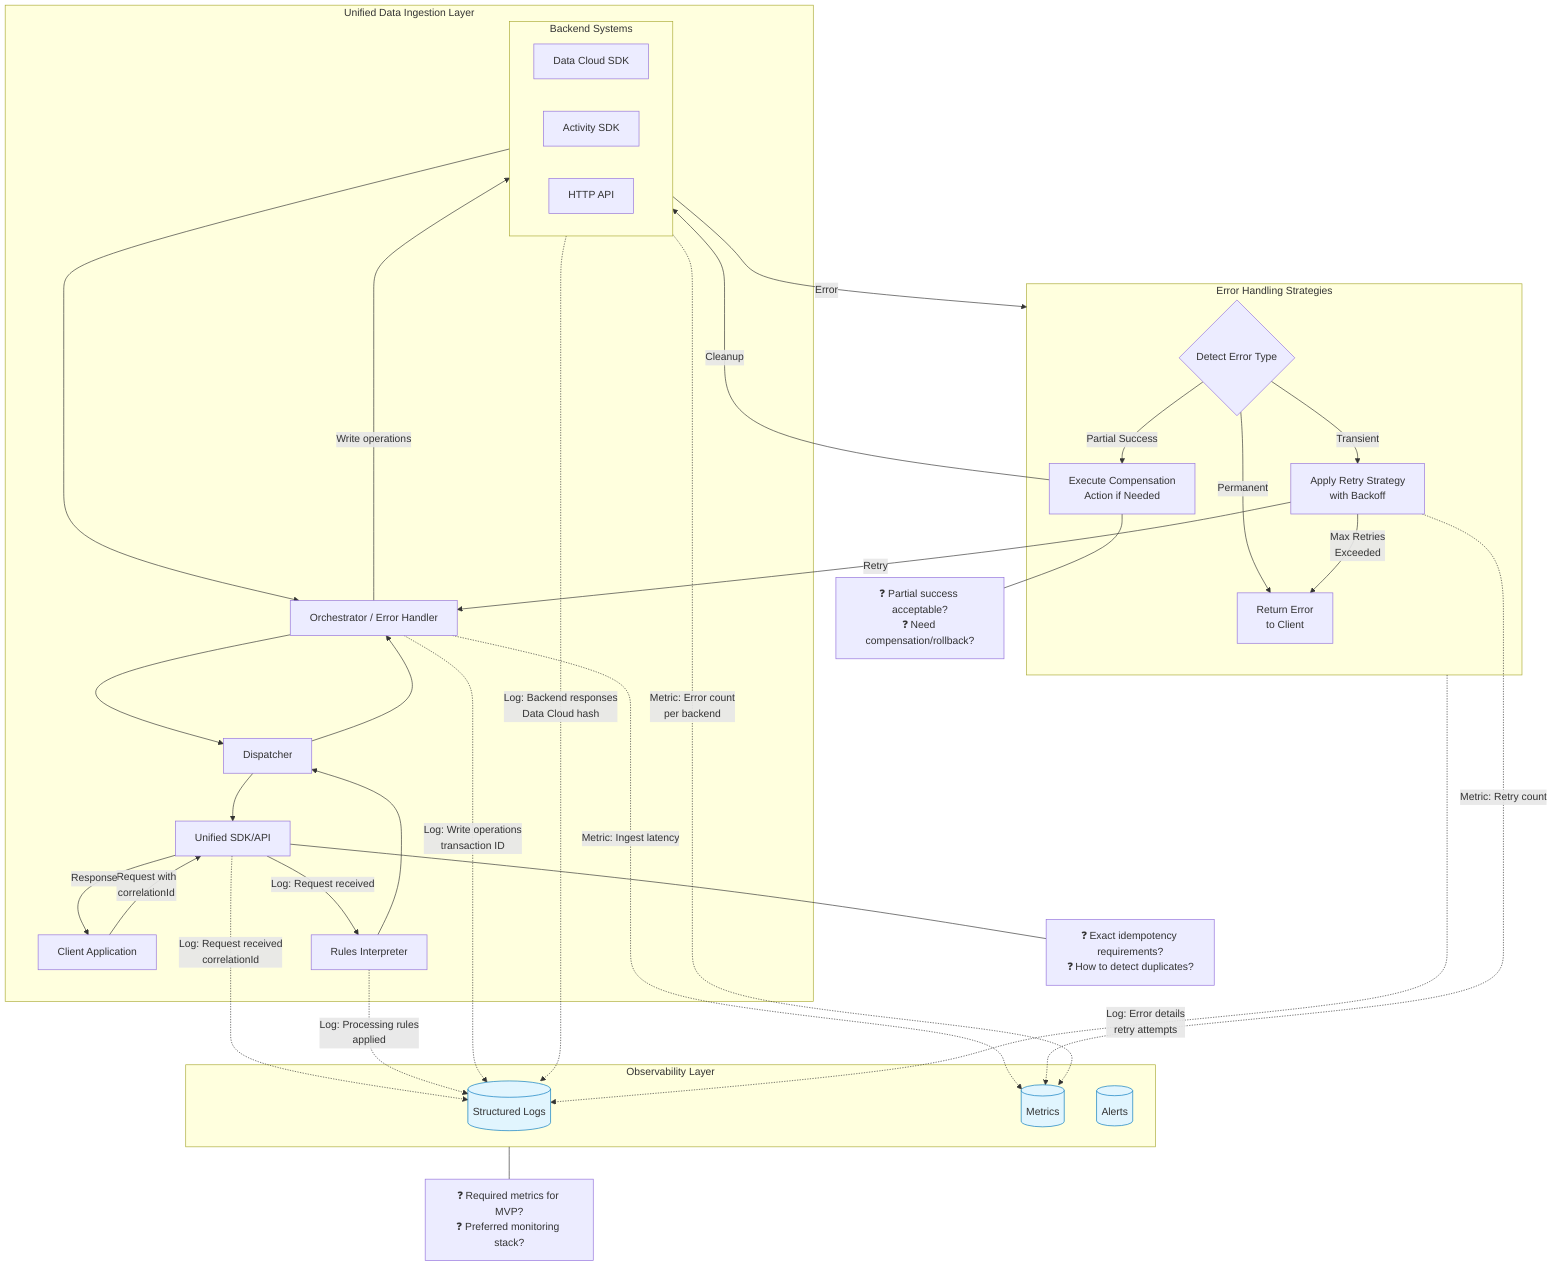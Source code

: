 flowchart TD
    classDef component fill:#f9f9f9,stroke:#333,stroke-width:1px
    classDef error fill:#ffebee,stroke:#c62828,stroke-width:1px
    classDef success fill:#e8f5e9,stroke:#2e7d32,stroke-width:1px
    classDef observability fill:#e1f5fe,stroke:#0277bd,stroke-width:1px
    
    %% Main Flow
    Client[Client Application] -->|Request with<br>correlationId| UnifiedSDK
    
    subgraph UnifiedLayer["Unified Data Ingestion Layer"]
        UnifiedSDK["Unified SDK/API"]
        RulesInterpreter[Rules Interpreter]
        Dispatcher[Dispatcher]
        Orchestrator[Orchestrator / Error Handler]
        
        %% Normal Flow
        UnifiedSDK -->|Log: Request received| RulesInterpreter
        RulesInterpreter --> Dispatcher
        Dispatcher --> Orchestrator
        Orchestrator -->|Write operations| BackendSystems
        BackendSystems --> Orchestrator
        Orchestrator --> Dispatcher
        Dispatcher --> UnifiedSDK
        UnifiedSDK -->|Response| Client
    end
    
    %% Backend Systems
    subgraph BackendSystems[Backend Systems]
        DataCloudSDK[Data Cloud SDK]
        ActivitySDK[Activity SDK]
        HttpAPI[HTTP API]
    end
    
    %% Error Paths
    BackendSystems -->|Error| ErrorHandler
    
    %% Error Handling
    subgraph ErrorHandler[Error Handling Strategies]
        ErrorDetection{Detect Error Type}
        
        ErrorDetection -->|Transient| RetryStrategy[Apply Retry Strategy<br>with Backoff]
        ErrorDetection -->|Permanent| ErrorResponse[Return Error<br>to Client]
        ErrorDetection -->|Partial Success| CompensationAction[Execute Compensation<br>Action if Needed]
        
        RetryStrategy -->|Max Retries<br>Exceeded| ErrorResponse
        RetryStrategy -->|Retry| Orchestrator
        CompensationAction -->|Cleanup| BackendSystems
    end
    
    %% Observability
    subgraph Observability["Observability Layer"]
        StructuredLogs[(Structured Logs)]:::observability
        Metrics[(Metrics)]:::observability
        Alerts[(Alerts)]:::observability
    end
    
    %% Log Points
    UnifiedSDK -.->|Log: Request received<br>correlationId| StructuredLogs
    RulesInterpreter -.->|Log: Processing rules<br>applied| StructuredLogs
    Orchestrator -.->|Log: Write operations<br>transaction ID| StructuredLogs
    BackendSystems -.->|Log: Backend responses<br>Data Cloud hash| StructuredLogs
    ErrorHandler -.->|Log: Error details<br>retry attempts| StructuredLogs
    
    %% Metrics
    Orchestrator -.->|Metric: Ingest latency| Metrics
    BackendSystems -.->|Metric: Error count<br>per backend| Metrics
    RetryStrategy -.->|Metric: Retry count| Metrics
    
    %% Questions and Concerns
    AtomicityQ["❓ Partial success acceptable?<br>❓ Need compensation/rollback?"]
    IdempotencyQ["❓ Exact idempotency requirements?<br>❓ How to detect duplicates?"]
    ObservabilityQ["❓ Required metrics for MVP?<br>❓ Preferred monitoring stack?"]
    
    CompensationAction --- AtomicityQ
    UnifiedSDK --- IdempotencyQ
    Observability --- ObservabilityQ